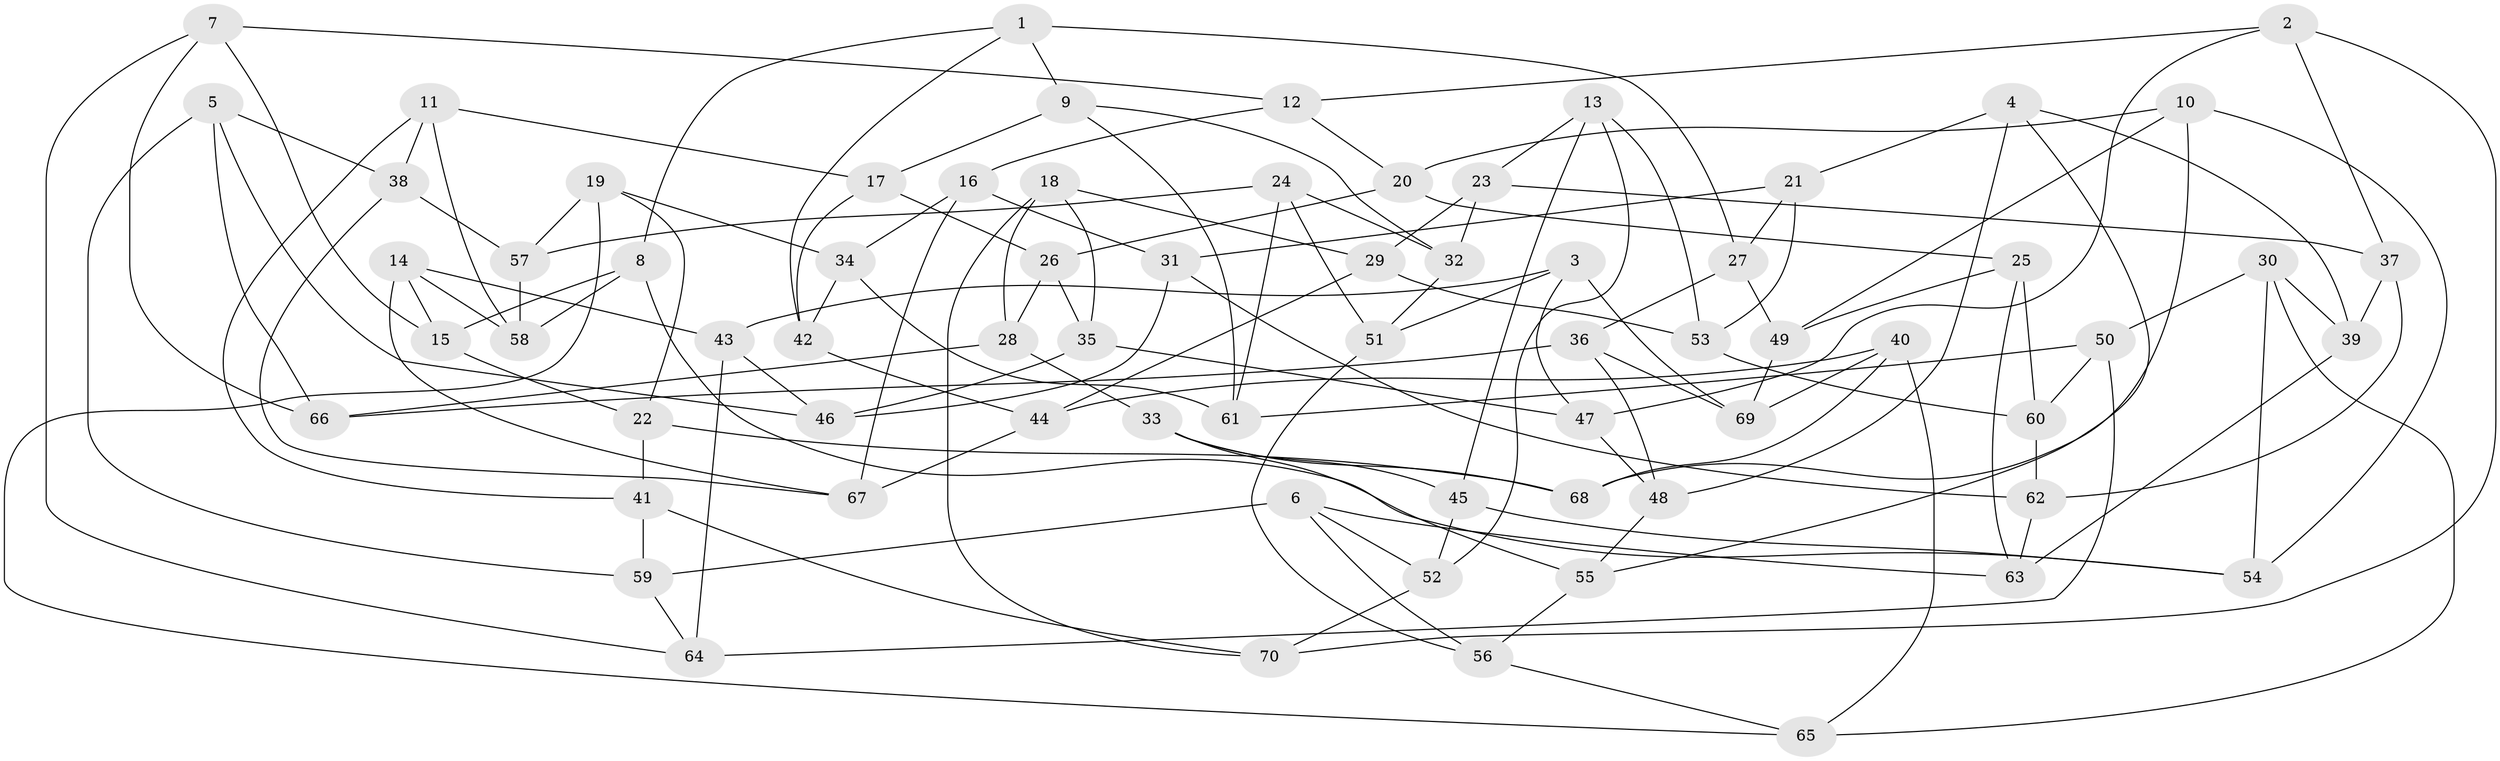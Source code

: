// Generated by graph-tools (version 1.1) at 2025/11/02/27/25 16:11:43]
// undirected, 70 vertices, 140 edges
graph export_dot {
graph [start="1"]
  node [color=gray90,style=filled];
  1;
  2;
  3;
  4;
  5;
  6;
  7;
  8;
  9;
  10;
  11;
  12;
  13;
  14;
  15;
  16;
  17;
  18;
  19;
  20;
  21;
  22;
  23;
  24;
  25;
  26;
  27;
  28;
  29;
  30;
  31;
  32;
  33;
  34;
  35;
  36;
  37;
  38;
  39;
  40;
  41;
  42;
  43;
  44;
  45;
  46;
  47;
  48;
  49;
  50;
  51;
  52;
  53;
  54;
  55;
  56;
  57;
  58;
  59;
  60;
  61;
  62;
  63;
  64;
  65;
  66;
  67;
  68;
  69;
  70;
  1 -- 27;
  1 -- 42;
  1 -- 8;
  1 -- 9;
  2 -- 47;
  2 -- 12;
  2 -- 70;
  2 -- 37;
  3 -- 43;
  3 -- 51;
  3 -- 69;
  3 -- 47;
  4 -- 21;
  4 -- 55;
  4 -- 39;
  4 -- 48;
  5 -- 59;
  5 -- 38;
  5 -- 46;
  5 -- 66;
  6 -- 56;
  6 -- 52;
  6 -- 63;
  6 -- 59;
  7 -- 64;
  7 -- 15;
  7 -- 66;
  7 -- 12;
  8 -- 54;
  8 -- 58;
  8 -- 15;
  9 -- 61;
  9 -- 17;
  9 -- 32;
  10 -- 20;
  10 -- 54;
  10 -- 49;
  10 -- 68;
  11 -- 58;
  11 -- 38;
  11 -- 41;
  11 -- 17;
  12 -- 16;
  12 -- 20;
  13 -- 45;
  13 -- 52;
  13 -- 53;
  13 -- 23;
  14 -- 15;
  14 -- 58;
  14 -- 67;
  14 -- 43;
  15 -- 22;
  16 -- 31;
  16 -- 67;
  16 -- 34;
  17 -- 26;
  17 -- 42;
  18 -- 29;
  18 -- 70;
  18 -- 28;
  18 -- 35;
  19 -- 57;
  19 -- 22;
  19 -- 34;
  19 -- 65;
  20 -- 25;
  20 -- 26;
  21 -- 31;
  21 -- 27;
  21 -- 53;
  22 -- 41;
  22 -- 68;
  23 -- 37;
  23 -- 29;
  23 -- 32;
  24 -- 51;
  24 -- 57;
  24 -- 61;
  24 -- 32;
  25 -- 49;
  25 -- 63;
  25 -- 60;
  26 -- 35;
  26 -- 28;
  27 -- 36;
  27 -- 49;
  28 -- 66;
  28 -- 33;
  29 -- 53;
  29 -- 44;
  30 -- 50;
  30 -- 65;
  30 -- 39;
  30 -- 54;
  31 -- 46;
  31 -- 62;
  32 -- 51;
  33 -- 68;
  33 -- 55;
  33 -- 45;
  34 -- 61;
  34 -- 42;
  35 -- 47;
  35 -- 46;
  36 -- 48;
  36 -- 66;
  36 -- 69;
  37 -- 39;
  37 -- 62;
  38 -- 57;
  38 -- 67;
  39 -- 63;
  40 -- 68;
  40 -- 65;
  40 -- 44;
  40 -- 69;
  41 -- 59;
  41 -- 70;
  42 -- 44;
  43 -- 64;
  43 -- 46;
  44 -- 67;
  45 -- 54;
  45 -- 52;
  47 -- 48;
  48 -- 55;
  49 -- 69;
  50 -- 64;
  50 -- 61;
  50 -- 60;
  51 -- 56;
  52 -- 70;
  53 -- 60;
  55 -- 56;
  56 -- 65;
  57 -- 58;
  59 -- 64;
  60 -- 62;
  62 -- 63;
}

